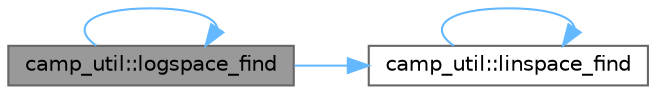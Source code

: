 digraph "camp_util::logspace_find"
{
 // LATEX_PDF_SIZE
  bgcolor="transparent";
  edge [fontname=Helvetica,fontsize=10,labelfontname=Helvetica,labelfontsize=10];
  node [fontname=Helvetica,fontsize=10,shape=box,height=0.2,width=0.4];
  rankdir="LR";
  Node1 [label="camp_util::logspace_find",height=0.2,width=0.4,color="gray40", fillcolor="grey60", style="filled", fontcolor="black",tooltip="Find the position of a real number in a 1D logarithmic array."];
  Node1 -> Node2 [color="steelblue1",style="solid"];
  Node2 [label="camp_util::linspace_find",height=0.2,width=0.4,color="grey40", fillcolor="white", style="filled",URL="$namespacecamp__util.html#a47fee3e15eb877acff702cb7af2e0bc8",tooltip="Find the position of a real number in a 1D linear array."];
  Node2 -> Node2 [color="steelblue1",style="solid"];
  Node1 -> Node1 [color="steelblue1",style="solid"];
}
